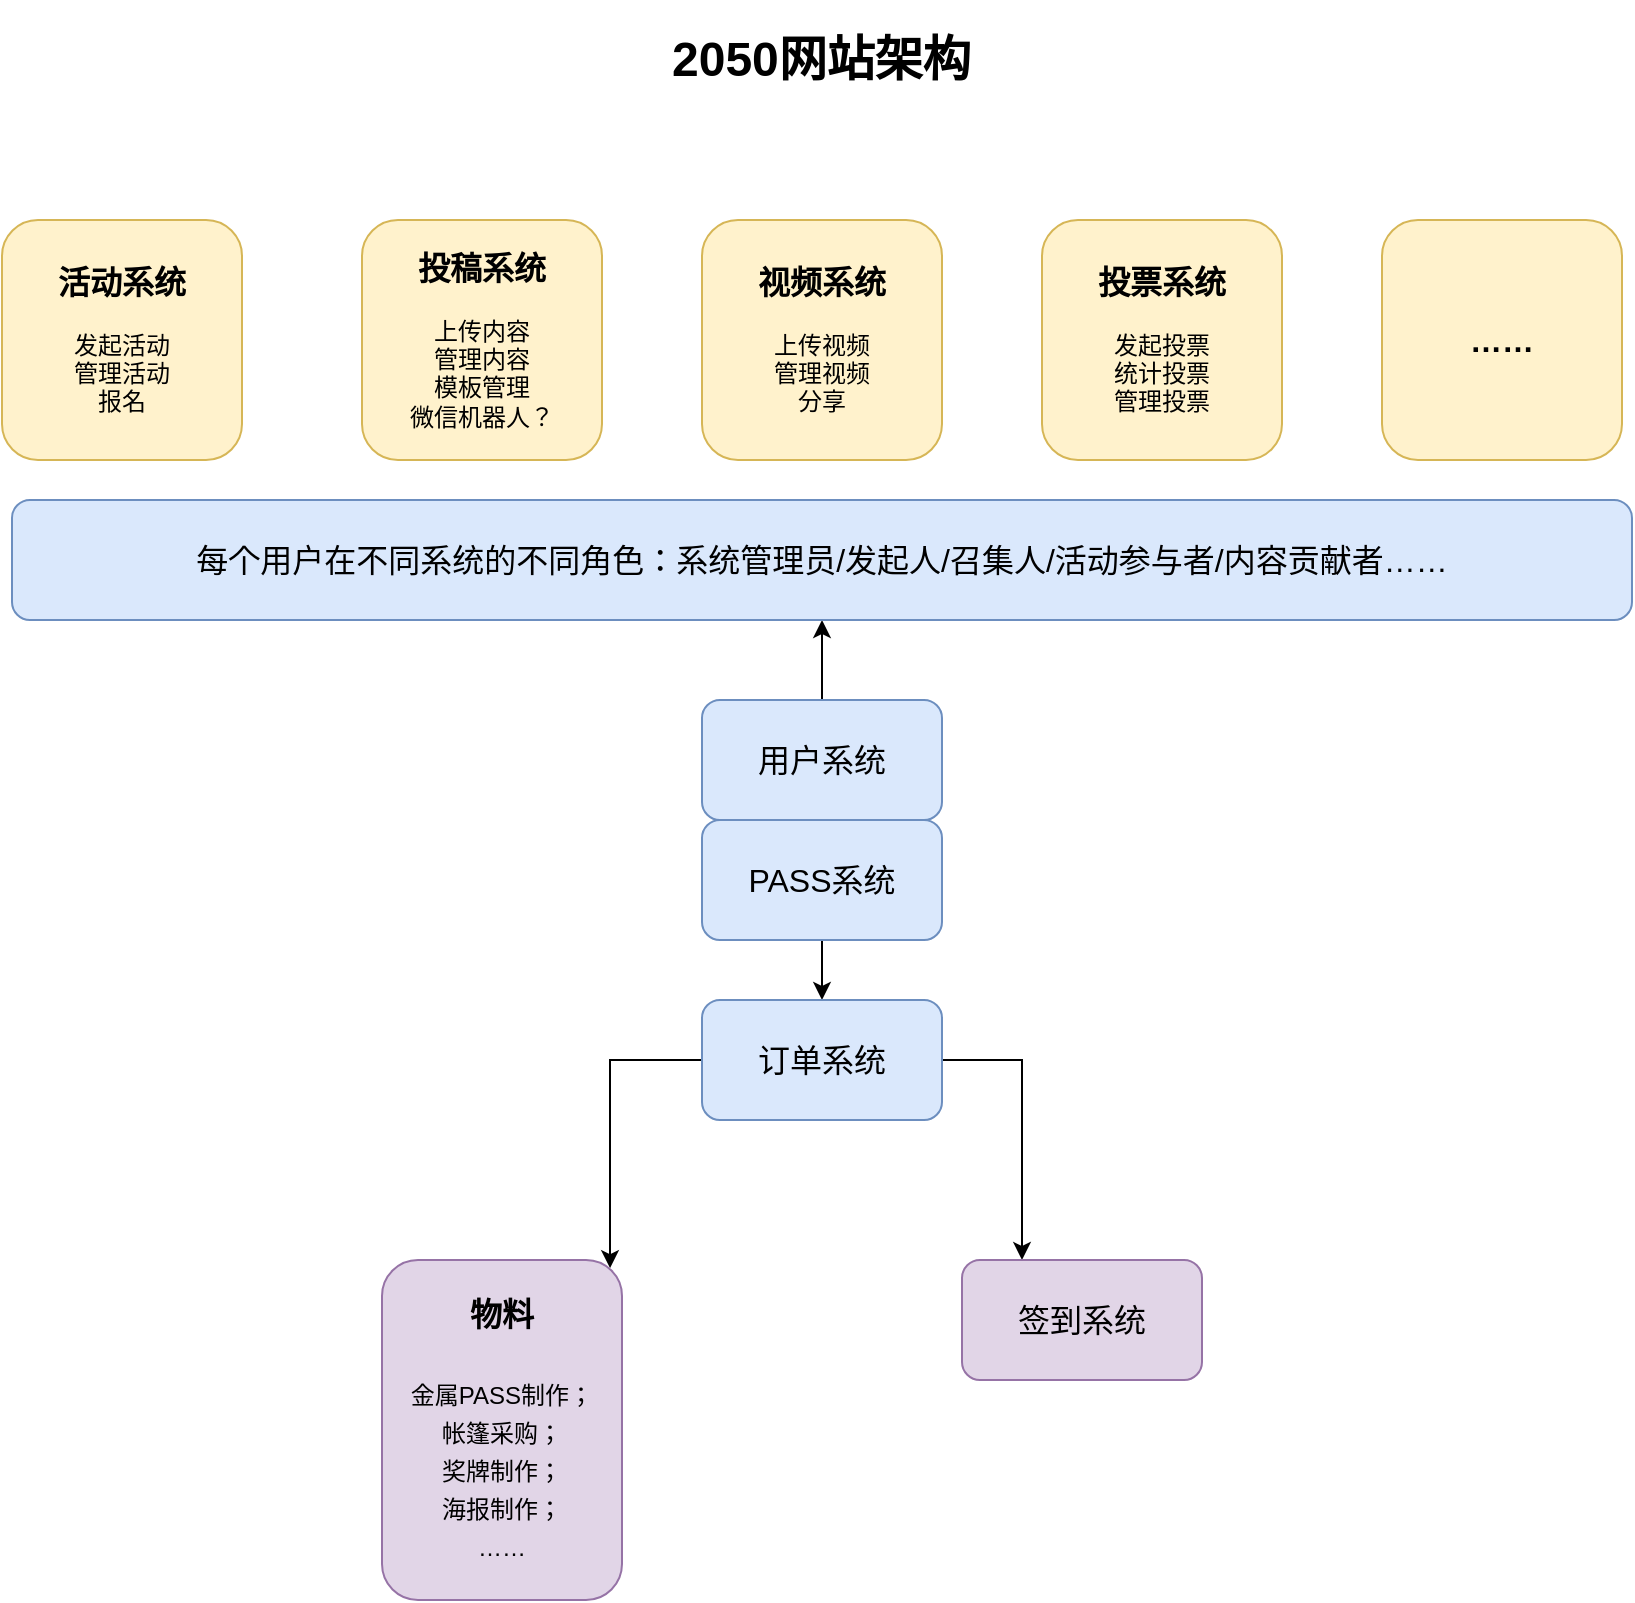 <mxfile version="15.5.0" type="github">
  <diagram id="-f8vIAS79yj2O2WknAAl" name="Page-1">
    <mxGraphModel dx="2462" dy="1122" grid="0" gridSize="10" guides="1" tooltips="1" connect="1" arrows="1" fold="1" page="0" pageScale="1" pageWidth="827" pageHeight="1169" math="0" shadow="0">
      <root>
        <mxCell id="0" />
        <mxCell id="1" parent="0" />
        <mxCell id="FULdnFq1xOe49q41No1p-2" value="&lt;h1&gt;2050网站架构&lt;/h1&gt;" style="text;html=1;strokeColor=none;fillColor=none;spacing=5;spacingTop=-20;whiteSpace=wrap;overflow=hidden;rounded=0;" vertex="1" parent="1">
          <mxGeometry x="320" y="210" width="190" height="50" as="geometry" />
        </mxCell>
        <mxCell id="FULdnFq1xOe49q41No1p-3" value="&lt;font style=&quot;font-size: 16px&quot;&gt;&lt;b&gt;活动系统&lt;/b&gt;&lt;/font&gt;&lt;br&gt;&lt;br&gt;发起活动&lt;br&gt;管理活动&lt;br&gt;报名" style="rounded=1;whiteSpace=wrap;html=1;fillColor=#fff2cc;strokeColor=#d6b656;" vertex="1" parent="1">
          <mxGeometry x="-10" y="310" width="120" height="120" as="geometry" />
        </mxCell>
        <mxCell id="FULdnFq1xOe49q41No1p-4" value="&lt;font style=&quot;font-size: 16px&quot;&gt;&lt;b&gt;投稿系统&lt;/b&gt;&lt;/font&gt;&lt;br&gt;&lt;br&gt;上传内容&lt;br&gt;管理内容&lt;br&gt;模板管理&lt;br&gt;微信机器人？" style="rounded=1;whiteSpace=wrap;html=1;fillColor=#fff2cc;strokeColor=#d6b656;" vertex="1" parent="1">
          <mxGeometry x="170" y="310" width="120" height="120" as="geometry" />
        </mxCell>
        <mxCell id="FULdnFq1xOe49q41No1p-5" value="&lt;font style=&quot;font-size: 16px&quot;&gt;&lt;b&gt;视频系统&lt;/b&gt;&lt;/font&gt;&lt;br&gt;&lt;br&gt;上传视频&lt;br&gt;管理视频&lt;br&gt;分享" style="rounded=1;whiteSpace=wrap;html=1;fillColor=#fff2cc;strokeColor=#d6b656;" vertex="1" parent="1">
          <mxGeometry x="340" y="310" width="120" height="120" as="geometry" />
        </mxCell>
        <mxCell id="FULdnFq1xOe49q41No1p-6" value="&lt;font style=&quot;font-size: 16px&quot;&gt;&lt;b&gt;投票系统&lt;/b&gt;&lt;/font&gt;&lt;br&gt;&lt;br&gt;发起投票&lt;br&gt;统计投票&lt;br&gt;管理投票" style="rounded=1;whiteSpace=wrap;html=1;fillColor=#fff2cc;strokeColor=#d6b656;" vertex="1" parent="1">
          <mxGeometry x="510" y="310" width="120" height="120" as="geometry" />
        </mxCell>
        <mxCell id="FULdnFq1xOe49q41No1p-7" value="&lt;span style=&quot;font-size: 16px&quot;&gt;&lt;b&gt;……&lt;/b&gt;&lt;/span&gt;" style="rounded=1;whiteSpace=wrap;html=1;fillColor=#fff2cc;strokeColor=#d6b656;" vertex="1" parent="1">
          <mxGeometry x="680" y="310" width="120" height="120" as="geometry" />
        </mxCell>
        <mxCell id="FULdnFq1xOe49q41No1p-16" value="" style="edgeStyle=orthogonalEdgeStyle;rounded=0;orthogonalLoop=1;jettySize=auto;html=1;fontSize=12;endArrow=none;endFill=0;" edge="1" parent="1" source="FULdnFq1xOe49q41No1p-8" target="FULdnFq1xOe49q41No1p-9">
          <mxGeometry relative="1" as="geometry" />
        </mxCell>
        <mxCell id="FULdnFq1xOe49q41No1p-18" value="" style="edgeStyle=orthogonalEdgeStyle;rounded=0;orthogonalLoop=1;jettySize=auto;html=1;fontSize=12;endArrow=classic;endFill=1;" edge="1" parent="1" source="FULdnFq1xOe49q41No1p-8" target="FULdnFq1xOe49q41No1p-17">
          <mxGeometry relative="1" as="geometry" />
        </mxCell>
        <mxCell id="FULdnFq1xOe49q41No1p-8" value="用户系统" style="rounded=1;whiteSpace=wrap;html=1;fontSize=16;fillColor=#dae8fc;strokeColor=#6c8ebf;" vertex="1" parent="1">
          <mxGeometry x="340" y="550" width="120" height="60" as="geometry" />
        </mxCell>
        <mxCell id="FULdnFq1xOe49q41No1p-15" value="" style="edgeStyle=orthogonalEdgeStyle;rounded=0;orthogonalLoop=1;jettySize=auto;html=1;fontSize=12;" edge="1" parent="1" source="FULdnFq1xOe49q41No1p-9" target="FULdnFq1xOe49q41No1p-10">
          <mxGeometry relative="1" as="geometry" />
        </mxCell>
        <mxCell id="FULdnFq1xOe49q41No1p-9" value="PASS系统" style="rounded=1;whiteSpace=wrap;html=1;fontSize=16;fillColor=#dae8fc;strokeColor=#6c8ebf;" vertex="1" parent="1">
          <mxGeometry x="340" y="610" width="120" height="60" as="geometry" />
        </mxCell>
        <mxCell id="FULdnFq1xOe49q41No1p-13" style="edgeStyle=orthogonalEdgeStyle;rounded=0;orthogonalLoop=1;jettySize=auto;html=1;entryX=0.95;entryY=0.024;entryDx=0;entryDy=0;entryPerimeter=0;fontSize=12;" edge="1" parent="1" source="FULdnFq1xOe49q41No1p-10" target="FULdnFq1xOe49q41No1p-11">
          <mxGeometry relative="1" as="geometry" />
        </mxCell>
        <mxCell id="FULdnFq1xOe49q41No1p-14" style="edgeStyle=orthogonalEdgeStyle;rounded=0;orthogonalLoop=1;jettySize=auto;html=1;entryX=0.25;entryY=0;entryDx=0;entryDy=0;fontSize=12;" edge="1" parent="1" source="FULdnFq1xOe49q41No1p-10" target="FULdnFq1xOe49q41No1p-12">
          <mxGeometry relative="1" as="geometry" />
        </mxCell>
        <mxCell id="FULdnFq1xOe49q41No1p-10" value="订单系统" style="rounded=1;whiteSpace=wrap;html=1;fontSize=16;fillColor=#dae8fc;strokeColor=#6c8ebf;" vertex="1" parent="1">
          <mxGeometry x="340" y="700" width="120" height="60" as="geometry" />
        </mxCell>
        <mxCell id="FULdnFq1xOe49q41No1p-11" value="&lt;b&gt;物料&lt;/b&gt;&lt;br&gt;&lt;br style=&quot;font-size: 15px&quot;&gt;&lt;font style=&quot;font-size: 12px&quot;&gt;金属PASS制作；&lt;br&gt;帐篷采购；&lt;br&gt;奖牌制作；&lt;br&gt;海报制作；&lt;br&gt;……&lt;/font&gt;" style="rounded=1;whiteSpace=wrap;html=1;fontSize=16;fillColor=#e1d5e7;strokeColor=#9673a6;" vertex="1" parent="1">
          <mxGeometry x="180" y="830" width="120" height="170" as="geometry" />
        </mxCell>
        <mxCell id="FULdnFq1xOe49q41No1p-12" value="签到系统" style="rounded=1;whiteSpace=wrap;html=1;fontSize=16;fillColor=#e1d5e7;strokeColor=#9673a6;" vertex="1" parent="1">
          <mxGeometry x="470" y="830" width="120" height="60" as="geometry" />
        </mxCell>
        <mxCell id="FULdnFq1xOe49q41No1p-17" value="每个用户在不同系统的不同角色：系统管理员/发起人/召集人/活动参与者/内容贡献者……" style="rounded=1;whiteSpace=wrap;html=1;fontSize=16;fillColor=#dae8fc;strokeColor=#6c8ebf;" vertex="1" parent="1">
          <mxGeometry x="-5" y="450" width="810" height="60" as="geometry" />
        </mxCell>
      </root>
    </mxGraphModel>
  </diagram>
</mxfile>
